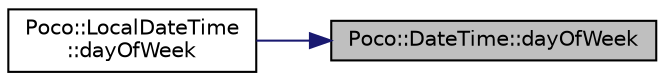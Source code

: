 digraph "Poco::DateTime::dayOfWeek"
{
 // LATEX_PDF_SIZE
  edge [fontname="Helvetica",fontsize="10",labelfontname="Helvetica",labelfontsize="10"];
  node [fontname="Helvetica",fontsize="10",shape=record];
  rankdir="RL";
  Node1 [label="Poco::DateTime::dayOfWeek",height=0.2,width=0.4,color="black", fillcolor="grey75", style="filled", fontcolor="black",tooltip="Returns the day witin the month (1 to 31)."];
  Node1 -> Node2 [dir="back",color="midnightblue",fontsize="10",style="solid"];
  Node2 [label="Poco::LocalDateTime\l::dayOfWeek",height=0.2,width=0.4,color="black", fillcolor="white", style="filled",URL="$classPoco_1_1LocalDateTime.html#a0494eb6ccd7f7b45c489371630765b89",tooltip="Returns the day witin the month (1 to 31)."];
}

